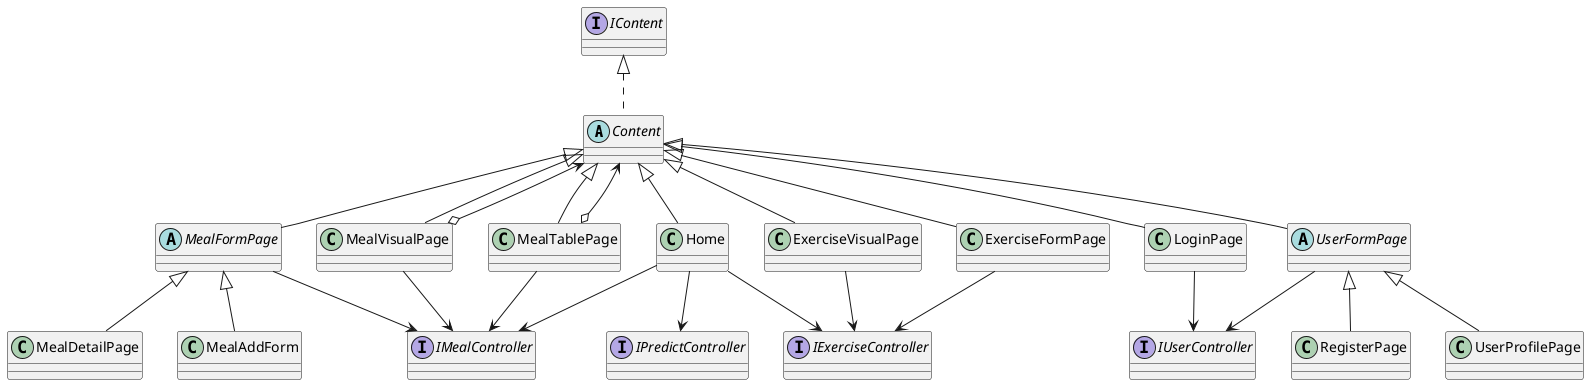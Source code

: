@startuml
'https://plantuml.com/class-diagram

abstract class Content
interface IContent

class Home
class RegisterPage
class LoginPage
class MealVisualPage
class MealTablePage
class MealDetailPage
class MealAddForm
class ExerciseFormPage
class ExerciseVisualPage
class UserProfilePage
abstract class MealFormPage
abstract class UserFormPage

IContent <|.. Content
MealFormPage -up-|> Content
UserFormPage -up-|> Content
RegisterPage -up-|> UserFormPage
UserProfilePage -up-|> UserFormPage
LoginPage -up-|> Content
MealDetailPage -up-|> MealFormPage
MealAddForm -up-|> MealFormPage
MealTablePage -up-|> Content
MealTablePage o--> Content
MealVisualPage -up-|> Content
Home -up-|> Content
ExerciseVisualPage -up-|> Content
ExerciseFormPage -up-|> Content
MealVisualPage o--> Content

interface IUserController

IUserController <-up- UserFormPage
IUserController <-up- LoginPage

interface IMealController

IMealController <-up- MealTablePage
IMealController <-up- MealVisualPage
IMealController <-up- MealFormPage

interface IExerciseController
interface IPredictController

IExerciseController <-up- ExerciseFormPage
IExerciseController <-up- ExerciseVisualPage
IPredictController <-up- Home
IMealController <-up- Home
IExerciseController <-up- Home

@enduml